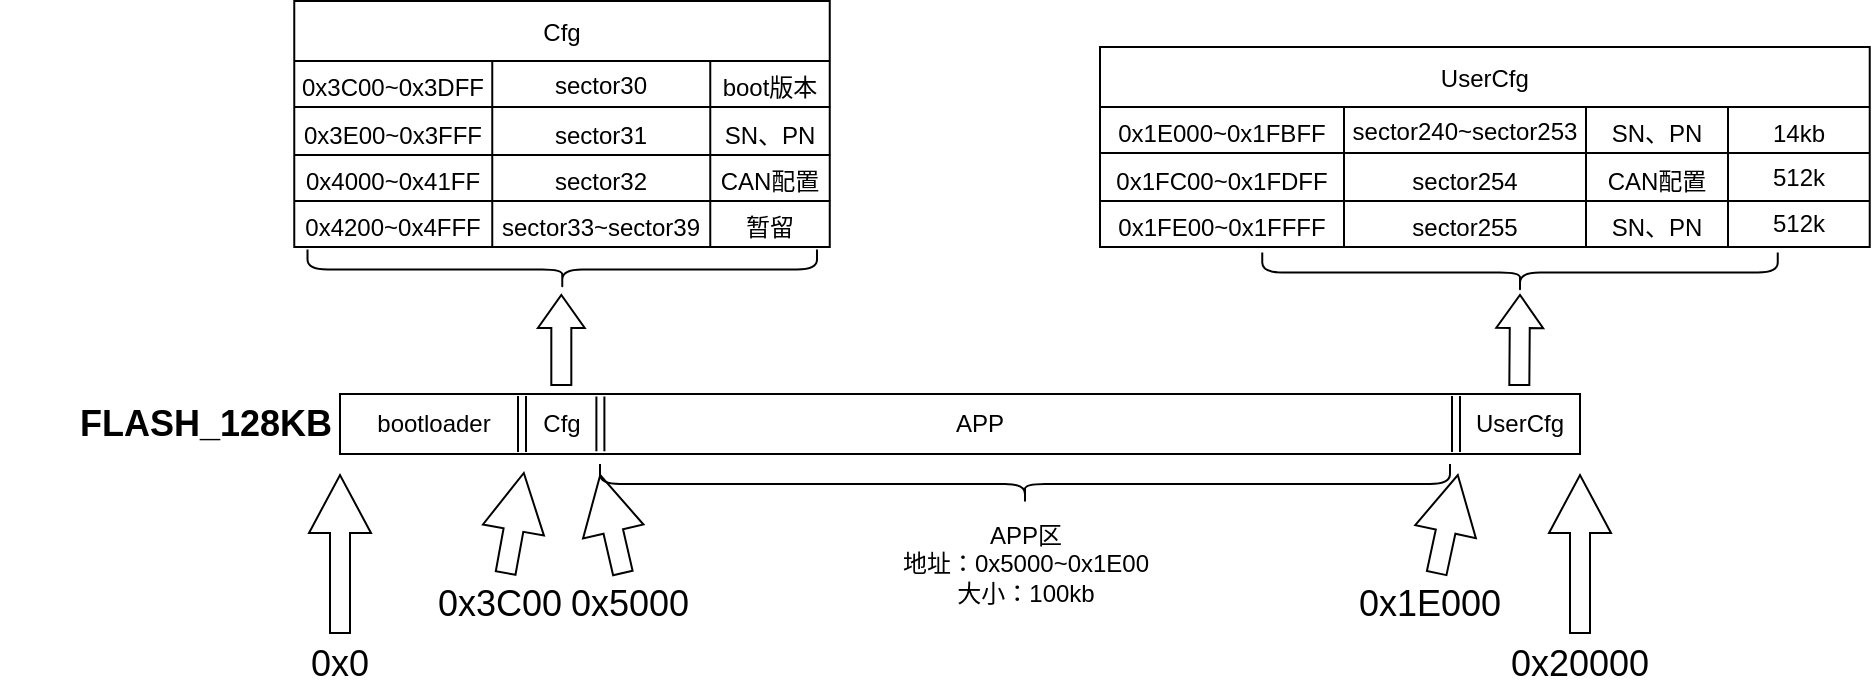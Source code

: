 <mxfile version="26.0.5">
  <diagram name="第 1 页" id="LOiiT-unrX2Uw0yE5oOl">
    <mxGraphModel dx="989" dy="509" grid="1" gridSize="10" guides="1" tooltips="1" connect="1" arrows="1" fold="1" page="1" pageScale="1" pageWidth="2000" pageHeight="2000" math="0" shadow="0">
      <root>
        <mxCell id="0" />
        <mxCell id="1" parent="0" />
        <mxCell id="IYtFgDfIM9FLVhiezO-n-1" value="" style="rounded=0;whiteSpace=wrap;html=1;" vertex="1" parent="1">
          <mxGeometry x="180" y="540" width="620" height="30" as="geometry" />
        </mxCell>
        <mxCell id="IYtFgDfIM9FLVhiezO-n-2" value="&lt;b&gt;&lt;font style=&quot;font-size: 18px;&quot;&gt;FLASH_128KB&lt;/font&gt;&lt;/b&gt;" style="text;html=1;align=center;verticalAlign=middle;whiteSpace=wrap;rounded=0;" vertex="1" parent="1">
          <mxGeometry x="10" y="525" width="206" height="60" as="geometry" />
        </mxCell>
        <mxCell id="IYtFgDfIM9FLVhiezO-n-3" value="" style="shape=flexArrow;endArrow=classic;html=1;rounded=0;width=10;endSize=9.33;" edge="1" parent="1">
          <mxGeometry width="50" height="50" relative="1" as="geometry">
            <mxPoint x="180" y="660" as="sourcePoint" />
            <mxPoint x="180" y="580" as="targetPoint" />
          </mxGeometry>
        </mxCell>
        <mxCell id="IYtFgDfIM9FLVhiezO-n-4" value="" style="shape=flexArrow;endArrow=classic;html=1;rounded=0;width=10;endSize=9.33;" edge="1" parent="1">
          <mxGeometry width="50" height="50" relative="1" as="geometry">
            <mxPoint x="800" y="660" as="sourcePoint" />
            <mxPoint x="800" y="580" as="targetPoint" />
          </mxGeometry>
        </mxCell>
        <mxCell id="IYtFgDfIM9FLVhiezO-n-5" value="&lt;font style=&quot;font-size: 18px;&quot;&gt;0x0&lt;/font&gt;" style="text;html=1;align=center;verticalAlign=middle;whiteSpace=wrap;rounded=0;" vertex="1" parent="1">
          <mxGeometry x="150" y="660" width="60" height="30" as="geometry" />
        </mxCell>
        <mxCell id="IYtFgDfIM9FLVhiezO-n-6" value="&lt;font style=&quot;font-size: 18px;&quot;&gt;0x20000&lt;/font&gt;" style="text;html=1;align=center;verticalAlign=middle;whiteSpace=wrap;rounded=0;" vertex="1" parent="1">
          <mxGeometry x="750" y="660" width="100" height="30" as="geometry" />
        </mxCell>
        <mxCell id="IYtFgDfIM9FLVhiezO-n-7" value="" style="shape=flexArrow;endArrow=classic;html=1;rounded=0;width=10;endSize=9.33;" edge="1" parent="1" source="IYtFgDfIM9FLVhiezO-n-8">
          <mxGeometry width="50" height="50" relative="1" as="geometry">
            <mxPoint x="310" y="660" as="sourcePoint" />
            <mxPoint x="310" y="580" as="targetPoint" />
          </mxGeometry>
        </mxCell>
        <mxCell id="IYtFgDfIM9FLVhiezO-n-9" value="" style="endArrow=none;html=1;rounded=0;entryX=0.208;entryY=1.1;entryDx=0;entryDy=0;entryPerimeter=0;" edge="1" parent="1" source="IYtFgDfIM9FLVhiezO-n-1">
          <mxGeometry width="50" height="50" relative="1" as="geometry">
            <mxPoint x="430" y="677" as="sourcePoint" />
            <mxPoint x="308.96" y="570" as="targetPoint" />
          </mxGeometry>
        </mxCell>
        <mxCell id="IYtFgDfIM9FLVhiezO-n-11" value="" style="shape=link;html=1;rounded=0;entryX=0.21;entryY=0.956;entryDx=0;entryDy=0;entryPerimeter=0;exitX=0.21;exitY=0.042;exitDx=0;exitDy=0;exitPerimeter=0;" edge="1" parent="1" source="IYtFgDfIM9FLVhiezO-n-1" target="IYtFgDfIM9FLVhiezO-n-1">
          <mxGeometry width="100" relative="1" as="geometry">
            <mxPoint x="270" y="550" as="sourcePoint" />
            <mxPoint x="370" y="550" as="targetPoint" />
            <Array as="points" />
          </mxGeometry>
        </mxCell>
        <mxCell id="IYtFgDfIM9FLVhiezO-n-12" value="" style="shape=flexArrow;endArrow=classic;html=1;rounded=0;endWidth=12.414;endSize=5.159;" edge="1" parent="1">
          <mxGeometry width="50" height="50" relative="1" as="geometry">
            <mxPoint x="290.66" y="536" as="sourcePoint" />
            <mxPoint x="290.66" y="490" as="targetPoint" />
          </mxGeometry>
        </mxCell>
        <mxCell id="IYtFgDfIM9FLVhiezO-n-13" value="" style="shape=curlyBracket;whiteSpace=wrap;html=1;rounded=1;flipH=1;labelPosition=right;verticalLabelPosition=middle;align=left;verticalAlign=middle;rotation=90;" vertex="1" parent="1">
          <mxGeometry x="281.13" y="350.38" width="20" height="254.75" as="geometry" />
        </mxCell>
        <mxCell id="IYtFgDfIM9FLVhiezO-n-15" value="" style="shape=flexArrow;endArrow=classic;html=1;rounded=0;width=10;endSize=9.33;" edge="1" parent="1" source="IYtFgDfIM9FLVhiezO-n-17">
          <mxGeometry width="50" height="50" relative="1" as="geometry">
            <mxPoint x="272" y="659" as="sourcePoint" />
            <mxPoint x="272" y="579" as="targetPoint" />
          </mxGeometry>
        </mxCell>
        <mxCell id="IYtFgDfIM9FLVhiezO-n-16" value="" style="shape=flexArrow;endArrow=classic;html=1;rounded=0;width=10;endSize=9.33;" edge="1" parent="1" target="IYtFgDfIM9FLVhiezO-n-8">
          <mxGeometry width="50" height="50" relative="1" as="geometry">
            <mxPoint x="310" y="660" as="sourcePoint" />
            <mxPoint x="310" y="580" as="targetPoint" />
          </mxGeometry>
        </mxCell>
        <mxCell id="IYtFgDfIM9FLVhiezO-n-8" value="&lt;font style=&quot;font-size: 18px;&quot;&gt;0x5000&lt;/font&gt;" style="text;html=1;align=center;verticalAlign=middle;whiteSpace=wrap;rounded=0;" vertex="1" parent="1">
          <mxGeometry x="290" y="630" width="70" height="30" as="geometry" />
        </mxCell>
        <mxCell id="IYtFgDfIM9FLVhiezO-n-17" value="&lt;font style=&quot;font-size: 18px;&quot;&gt;0x3C00&lt;/font&gt;" style="text;html=1;align=center;verticalAlign=middle;whiteSpace=wrap;rounded=0;" vertex="1" parent="1">
          <mxGeometry x="230" y="630" width="60" height="30" as="geometry" />
        </mxCell>
        <mxCell id="IYtFgDfIM9FLVhiezO-n-19" value="" style="shape=link;html=1;rounded=0;entryX=0.21;entryY=0.956;entryDx=0;entryDy=0;entryPerimeter=0;exitX=0.21;exitY=0.042;exitDx=0;exitDy=0;exitPerimeter=0;" edge="1" parent="1">
          <mxGeometry width="100" relative="1" as="geometry">
            <mxPoint x="271" y="541" as="sourcePoint" />
            <mxPoint x="271" y="569" as="targetPoint" />
            <Array as="points" />
          </mxGeometry>
        </mxCell>
        <mxCell id="IYtFgDfIM9FLVhiezO-n-20" value="bootloader" style="text;html=1;align=center;verticalAlign=middle;whiteSpace=wrap;rounded=0;" vertex="1" parent="1">
          <mxGeometry x="194" y="540" width="66" height="30" as="geometry" />
        </mxCell>
        <mxCell id="IYtFgDfIM9FLVhiezO-n-21" value="Cfg" style="text;html=1;align=center;verticalAlign=middle;whiteSpace=wrap;rounded=0;" vertex="1" parent="1">
          <mxGeometry x="271" y="540" width="40" height="30" as="geometry" />
        </mxCell>
        <mxCell id="IYtFgDfIM9FLVhiezO-n-25" value="" style="shape=flexArrow;endArrow=classic;html=1;rounded=0;width=10;endSize=9.33;" edge="1" parent="1" source="IYtFgDfIM9FLVhiezO-n-23">
          <mxGeometry width="50" height="50" relative="1" as="geometry">
            <mxPoint x="739" y="660" as="sourcePoint" />
            <mxPoint x="739" y="580" as="targetPoint" />
          </mxGeometry>
        </mxCell>
        <mxCell id="IYtFgDfIM9FLVhiezO-n-28" value="" style="shape=flexArrow;endArrow=classic;html=1;rounded=0;width=10;endSize=9.33;" edge="1" parent="1" target="IYtFgDfIM9FLVhiezO-n-23">
          <mxGeometry width="50" height="50" relative="1" as="geometry">
            <mxPoint x="739" y="660" as="sourcePoint" />
            <mxPoint x="739" y="580" as="targetPoint" />
          </mxGeometry>
        </mxCell>
        <mxCell id="IYtFgDfIM9FLVhiezO-n-23" value="&lt;font style=&quot;font-size: 18px;&quot;&gt;0x1E000&lt;/font&gt;" style="text;html=1;align=center;verticalAlign=middle;whiteSpace=wrap;rounded=0;" vertex="1" parent="1">
          <mxGeometry x="690" y="630" width="70" height="30" as="geometry" />
        </mxCell>
        <mxCell id="IYtFgDfIM9FLVhiezO-n-29" value="" style="shape=link;html=1;rounded=0;entryX=0.21;entryY=0.956;entryDx=0;entryDy=0;entryPerimeter=0;exitX=0.21;exitY=0.042;exitDx=0;exitDy=0;exitPerimeter=0;" edge="1" parent="1">
          <mxGeometry width="100" relative="1" as="geometry">
            <mxPoint x="738" y="541" as="sourcePoint" />
            <mxPoint x="738" y="569" as="targetPoint" />
            <Array as="points" />
          </mxGeometry>
        </mxCell>
        <mxCell id="IYtFgDfIM9FLVhiezO-n-30" value="" style="shape=flexArrow;endArrow=classic;html=1;rounded=0;endWidth=12.414;endSize=5.159;" edge="1" parent="1">
          <mxGeometry width="50" height="50" relative="1" as="geometry">
            <mxPoint x="769.66" y="536" as="sourcePoint" />
            <mxPoint x="770" y="490" as="targetPoint" />
          </mxGeometry>
        </mxCell>
        <mxCell id="IYtFgDfIM9FLVhiezO-n-31" value="" style="shape=curlyBracket;whiteSpace=wrap;html=1;rounded=1;flipH=1;labelPosition=right;verticalLabelPosition=middle;align=left;verticalAlign=middle;rotation=90;" vertex="1" parent="1">
          <mxGeometry x="760" y="350.38" width="20" height="257.75" as="geometry" />
        </mxCell>
        <mxCell id="IYtFgDfIM9FLVhiezO-n-33" value="UserCfg" style="text;html=1;align=center;verticalAlign=middle;whiteSpace=wrap;rounded=0;" vertex="1" parent="1">
          <mxGeometry x="750" y="540" width="40" height="30" as="geometry" />
        </mxCell>
        <mxCell id="IYtFgDfIM9FLVhiezO-n-34" value="APP" style="text;html=1;align=center;verticalAlign=middle;whiteSpace=wrap;rounded=0;" vertex="1" parent="1">
          <mxGeometry x="470" y="540" width="60" height="30" as="geometry" />
        </mxCell>
        <mxCell id="IYtFgDfIM9FLVhiezO-n-35" value="" style="shape=curlyBracket;whiteSpace=wrap;html=1;rounded=1;labelPosition=left;verticalLabelPosition=middle;align=right;verticalAlign=middle;rotation=-90;" vertex="1" parent="1">
          <mxGeometry x="512.5" y="372.5" width="20" height="425" as="geometry" />
        </mxCell>
        <mxCell id="IYtFgDfIM9FLVhiezO-n-48" value="Cfg" style="shape=table;startSize=30;container=1;collapsible=0;childLayout=tableLayout;strokeColor=default;fontSize=12;" vertex="1" parent="1">
          <mxGeometry x="157.13" y="343.5" width="267.75" height="123" as="geometry" />
        </mxCell>
        <mxCell id="IYtFgDfIM9FLVhiezO-n-49" value="" style="shape=tableRow;horizontal=0;startSize=0;swimlaneHead=0;swimlaneBody=0;strokeColor=inherit;top=0;left=0;bottom=0;right=0;collapsible=0;dropTarget=0;fillColor=none;points=[[0,0.5],[1,0.5]];portConstraint=eastwest;fontSize=16;" vertex="1" parent="IYtFgDfIM9FLVhiezO-n-48">
          <mxGeometry y="30" width="267.75" height="23" as="geometry" />
        </mxCell>
        <mxCell id="IYtFgDfIM9FLVhiezO-n-50" value="&lt;font style=&quot;font-size: 12px;&quot;&gt;0x3C00~0x3DFF&lt;/font&gt;" style="shape=partialRectangle;html=1;whiteSpace=wrap;connectable=0;strokeColor=inherit;overflow=hidden;fillColor=none;top=0;left=0;bottom=0;right=0;pointerEvents=1;fontSize=16;" vertex="1" parent="IYtFgDfIM9FLVhiezO-n-49">
          <mxGeometry width="99" height="23" as="geometry">
            <mxRectangle width="99" height="23" as="alternateBounds" />
          </mxGeometry>
        </mxCell>
        <mxCell id="IYtFgDfIM9FLVhiezO-n-51" value="&lt;font style=&quot;font-size: 12px;&quot;&gt;sector30&lt;/font&gt;" style="shape=partialRectangle;html=1;whiteSpace=wrap;connectable=0;strokeColor=inherit;overflow=hidden;fillColor=none;top=0;left=0;bottom=0;right=0;pointerEvents=1;fontSize=13;" vertex="1" parent="IYtFgDfIM9FLVhiezO-n-49">
          <mxGeometry x="99" width="109" height="23" as="geometry">
            <mxRectangle width="109" height="23" as="alternateBounds" />
          </mxGeometry>
        </mxCell>
        <mxCell id="IYtFgDfIM9FLVhiezO-n-52" value="&lt;font style=&quot;font-size: 12px;&quot;&gt;boot版本&lt;/font&gt;" style="shape=partialRectangle;html=1;whiteSpace=wrap;connectable=0;strokeColor=inherit;overflow=hidden;fillColor=none;top=0;left=0;bottom=0;right=0;pointerEvents=1;fontSize=16;" vertex="1" parent="IYtFgDfIM9FLVhiezO-n-49">
          <mxGeometry x="208" width="60" height="23" as="geometry">
            <mxRectangle width="60" height="23" as="alternateBounds" />
          </mxGeometry>
        </mxCell>
        <mxCell id="IYtFgDfIM9FLVhiezO-n-53" value="" style="shape=tableRow;horizontal=0;startSize=0;swimlaneHead=0;swimlaneBody=0;strokeColor=inherit;top=0;left=0;bottom=0;right=0;collapsible=0;dropTarget=0;fillColor=none;points=[[0,0.5],[1,0.5]];portConstraint=eastwest;fontSize=16;" vertex="1" parent="IYtFgDfIM9FLVhiezO-n-48">
          <mxGeometry y="53" width="267.75" height="24" as="geometry" />
        </mxCell>
        <mxCell id="IYtFgDfIM9FLVhiezO-n-54" value="&lt;font style=&quot;font-size: 12px;&quot;&gt;0x3E00~0x3FFF&lt;/font&gt;" style="shape=partialRectangle;html=1;whiteSpace=wrap;connectable=0;strokeColor=inherit;overflow=hidden;fillColor=none;top=0;left=0;bottom=0;right=0;pointerEvents=1;fontSize=16;" vertex="1" parent="IYtFgDfIM9FLVhiezO-n-53">
          <mxGeometry width="99" height="24" as="geometry">
            <mxRectangle width="99" height="24" as="alternateBounds" />
          </mxGeometry>
        </mxCell>
        <mxCell id="IYtFgDfIM9FLVhiezO-n-55" value="&lt;font style=&quot;font-size: 12px;&quot;&gt;sector31&lt;/font&gt;" style="shape=partialRectangle;html=1;whiteSpace=wrap;connectable=0;strokeColor=inherit;overflow=hidden;fillColor=none;top=0;left=0;bottom=0;right=0;pointerEvents=1;fontSize=16;" vertex="1" parent="IYtFgDfIM9FLVhiezO-n-53">
          <mxGeometry x="99" width="109" height="24" as="geometry">
            <mxRectangle width="109" height="24" as="alternateBounds" />
          </mxGeometry>
        </mxCell>
        <mxCell id="IYtFgDfIM9FLVhiezO-n-56" value="&lt;font style=&quot;font-size: 12px;&quot;&gt;SN、PN&lt;/font&gt;" style="shape=partialRectangle;html=1;whiteSpace=wrap;connectable=0;strokeColor=inherit;overflow=hidden;fillColor=none;top=0;left=0;bottom=0;right=0;pointerEvents=1;fontSize=16;" vertex="1" parent="IYtFgDfIM9FLVhiezO-n-53">
          <mxGeometry x="208" width="60" height="24" as="geometry">
            <mxRectangle width="60" height="24" as="alternateBounds" />
          </mxGeometry>
        </mxCell>
        <mxCell id="IYtFgDfIM9FLVhiezO-n-57" value="" style="shape=tableRow;horizontal=0;startSize=0;swimlaneHead=0;swimlaneBody=0;strokeColor=inherit;top=0;left=0;bottom=0;right=0;collapsible=0;dropTarget=0;fillColor=none;points=[[0,0.5],[1,0.5]];portConstraint=eastwest;fontSize=16;" vertex="1" parent="IYtFgDfIM9FLVhiezO-n-48">
          <mxGeometry y="77" width="267.75" height="23" as="geometry" />
        </mxCell>
        <mxCell id="IYtFgDfIM9FLVhiezO-n-58" value="&lt;font style=&quot;font-size: 12px;&quot;&gt;0x4000~0x41FF&lt;/font&gt;" style="shape=partialRectangle;html=1;whiteSpace=wrap;connectable=0;strokeColor=inherit;overflow=hidden;fillColor=none;top=0;left=0;bottom=0;right=0;pointerEvents=1;fontSize=16;" vertex="1" parent="IYtFgDfIM9FLVhiezO-n-57">
          <mxGeometry width="99" height="23" as="geometry">
            <mxRectangle width="99" height="23" as="alternateBounds" />
          </mxGeometry>
        </mxCell>
        <mxCell id="IYtFgDfIM9FLVhiezO-n-59" value="&lt;font style=&quot;font-size: 12px;&quot;&gt;sector32&lt;/font&gt;" style="shape=partialRectangle;html=1;whiteSpace=wrap;connectable=0;strokeColor=inherit;overflow=hidden;fillColor=none;top=0;left=0;bottom=0;right=0;pointerEvents=1;fontSize=16;" vertex="1" parent="IYtFgDfIM9FLVhiezO-n-57">
          <mxGeometry x="99" width="109" height="23" as="geometry">
            <mxRectangle width="109" height="23" as="alternateBounds" />
          </mxGeometry>
        </mxCell>
        <mxCell id="IYtFgDfIM9FLVhiezO-n-60" value="&lt;font style=&quot;font-size: 12px;&quot;&gt;CAN配置&lt;/font&gt;" style="shape=partialRectangle;html=1;whiteSpace=wrap;connectable=0;strokeColor=inherit;overflow=hidden;fillColor=none;top=0;left=0;bottom=0;right=0;pointerEvents=1;fontSize=16;" vertex="1" parent="IYtFgDfIM9FLVhiezO-n-57">
          <mxGeometry x="208" width="60" height="23" as="geometry">
            <mxRectangle width="60" height="23" as="alternateBounds" />
          </mxGeometry>
        </mxCell>
        <mxCell id="IYtFgDfIM9FLVhiezO-n-65" style="shape=tableRow;horizontal=0;startSize=0;swimlaneHead=0;swimlaneBody=0;strokeColor=inherit;top=0;left=0;bottom=0;right=0;collapsible=0;dropTarget=0;fillColor=none;points=[[0,0.5],[1,0.5]];portConstraint=eastwest;fontSize=16;" vertex="1" parent="IYtFgDfIM9FLVhiezO-n-48">
          <mxGeometry y="100" width="267.75" height="23" as="geometry" />
        </mxCell>
        <mxCell id="IYtFgDfIM9FLVhiezO-n-66" value="&lt;font style=&quot;font-size: 12px;&quot;&gt;0x4200~0x4FFF&lt;/font&gt;" style="shape=partialRectangle;html=1;whiteSpace=wrap;connectable=0;strokeColor=inherit;overflow=hidden;fillColor=none;top=0;left=0;bottom=0;right=0;pointerEvents=1;fontSize=16;" vertex="1" parent="IYtFgDfIM9FLVhiezO-n-65">
          <mxGeometry width="99" height="23" as="geometry">
            <mxRectangle width="99" height="23" as="alternateBounds" />
          </mxGeometry>
        </mxCell>
        <mxCell id="IYtFgDfIM9FLVhiezO-n-67" value="&lt;font style=&quot;font-size: 12px;&quot;&gt;sector33~sector39&lt;/font&gt;" style="shape=partialRectangle;html=1;whiteSpace=wrap;connectable=0;strokeColor=inherit;overflow=hidden;fillColor=none;top=0;left=0;bottom=0;right=0;pointerEvents=1;fontSize=16;" vertex="1" parent="IYtFgDfIM9FLVhiezO-n-65">
          <mxGeometry x="99" width="109" height="23" as="geometry">
            <mxRectangle width="109" height="23" as="alternateBounds" />
          </mxGeometry>
        </mxCell>
        <mxCell id="IYtFgDfIM9FLVhiezO-n-68" value="&lt;font style=&quot;font-size: 12px;&quot;&gt;暂留&lt;/font&gt;" style="shape=partialRectangle;html=1;whiteSpace=wrap;connectable=0;strokeColor=inherit;overflow=hidden;fillColor=none;top=0;left=0;bottom=0;right=0;pointerEvents=1;fontSize=16;" vertex="1" parent="IYtFgDfIM9FLVhiezO-n-65">
          <mxGeometry x="208" width="60" height="23" as="geometry">
            <mxRectangle width="60" height="23" as="alternateBounds" />
          </mxGeometry>
        </mxCell>
        <mxCell id="IYtFgDfIM9FLVhiezO-n-36" value="APP区&lt;div&gt;地址：0x5000~0x1E00&lt;/div&gt;&lt;div&gt;大小：100kb&lt;/div&gt;" style="text;html=1;align=center;verticalAlign=middle;whiteSpace=wrap;rounded=0;" vertex="1" parent="1">
          <mxGeometry x="432.5" y="590" width="180" height="70" as="geometry" />
        </mxCell>
        <mxCell id="IYtFgDfIM9FLVhiezO-n-81" value="UserCfg" style="shape=table;startSize=30;container=1;collapsible=0;childLayout=tableLayout;strokeColor=default;fontSize=12;" vertex="1" parent="1">
          <mxGeometry x="560" y="366.5" width="384.87" height="100" as="geometry" />
        </mxCell>
        <mxCell id="IYtFgDfIM9FLVhiezO-n-82" value="" style="shape=tableRow;horizontal=0;startSize=0;swimlaneHead=0;swimlaneBody=0;strokeColor=inherit;top=0;left=0;bottom=0;right=0;collapsible=0;dropTarget=0;fillColor=none;points=[[0,0.5],[1,0.5]];portConstraint=eastwest;fontSize=16;" vertex="1" parent="IYtFgDfIM9FLVhiezO-n-81">
          <mxGeometry y="30" width="384.87" height="23" as="geometry" />
        </mxCell>
        <mxCell id="IYtFgDfIM9FLVhiezO-n-83" value="&lt;span style=&quot;font-size: 12px;&quot;&gt;0x1E000~0x1FBFF&lt;/span&gt;" style="shape=partialRectangle;html=1;whiteSpace=wrap;connectable=0;strokeColor=inherit;overflow=hidden;fillColor=none;top=0;left=0;bottom=0;right=0;pointerEvents=1;fontSize=16;" vertex="1" parent="IYtFgDfIM9FLVhiezO-n-82">
          <mxGeometry width="122" height="23" as="geometry">
            <mxRectangle width="122" height="23" as="alternateBounds" />
          </mxGeometry>
        </mxCell>
        <mxCell id="IYtFgDfIM9FLVhiezO-n-84" value="&lt;span style=&quot;font-size: 12px;&quot;&gt;sector240~sector253&lt;/span&gt;" style="shape=partialRectangle;html=1;whiteSpace=wrap;connectable=0;strokeColor=inherit;overflow=hidden;fillColor=none;top=0;left=0;bottom=0;right=0;pointerEvents=1;fontSize=13;" vertex="1" parent="IYtFgDfIM9FLVhiezO-n-82">
          <mxGeometry x="122" width="121" height="23" as="geometry">
            <mxRectangle width="121" height="23" as="alternateBounds" />
          </mxGeometry>
        </mxCell>
        <mxCell id="IYtFgDfIM9FLVhiezO-n-85" value="&lt;span style=&quot;font-size: 12px;&quot;&gt;SN、PN&lt;/span&gt;" style="shape=partialRectangle;html=1;whiteSpace=wrap;connectable=0;strokeColor=inherit;overflow=hidden;fillColor=none;top=0;left=0;bottom=0;right=0;pointerEvents=1;fontSize=16;" vertex="1" parent="IYtFgDfIM9FLVhiezO-n-82">
          <mxGeometry x="243" width="71" height="23" as="geometry">
            <mxRectangle width="71" height="23" as="alternateBounds" />
          </mxGeometry>
        </mxCell>
        <mxCell id="IYtFgDfIM9FLVhiezO-n-123" value="&lt;font style=&quot;font-size: 12px;&quot;&gt;14kb&lt;/font&gt;" style="shape=partialRectangle;html=1;whiteSpace=wrap;connectable=0;strokeColor=inherit;overflow=hidden;fillColor=none;top=0;left=0;bottom=0;right=0;pointerEvents=1;fontSize=16;" vertex="1" parent="IYtFgDfIM9FLVhiezO-n-82">
          <mxGeometry x="314" width="71" height="23" as="geometry">
            <mxRectangle width="71" height="23" as="alternateBounds" />
          </mxGeometry>
        </mxCell>
        <mxCell id="IYtFgDfIM9FLVhiezO-n-86" value="" style="shape=tableRow;horizontal=0;startSize=0;swimlaneHead=0;swimlaneBody=0;strokeColor=inherit;top=0;left=0;bottom=0;right=0;collapsible=0;dropTarget=0;fillColor=none;points=[[0,0.5],[1,0.5]];portConstraint=eastwest;fontSize=16;" vertex="1" parent="IYtFgDfIM9FLVhiezO-n-81">
          <mxGeometry y="53" width="384.87" height="24" as="geometry" />
        </mxCell>
        <mxCell id="IYtFgDfIM9FLVhiezO-n-87" value="&lt;span style=&quot;font-size: 12px;&quot;&gt;0x1FC00~0x1FDFF&lt;/span&gt;" style="shape=partialRectangle;html=1;whiteSpace=wrap;connectable=0;strokeColor=inherit;overflow=hidden;fillColor=none;top=0;left=0;bottom=0;right=0;pointerEvents=1;fontSize=16;" vertex="1" parent="IYtFgDfIM9FLVhiezO-n-86">
          <mxGeometry width="122" height="24" as="geometry">
            <mxRectangle width="122" height="24" as="alternateBounds" />
          </mxGeometry>
        </mxCell>
        <mxCell id="IYtFgDfIM9FLVhiezO-n-88" value="&lt;span style=&quot;font-size: 12px;&quot;&gt;sector254&lt;/span&gt;" style="shape=partialRectangle;html=1;whiteSpace=wrap;connectable=0;strokeColor=inherit;overflow=hidden;fillColor=none;top=0;left=0;bottom=0;right=0;pointerEvents=1;fontSize=16;" vertex="1" parent="IYtFgDfIM9FLVhiezO-n-86">
          <mxGeometry x="122" width="121" height="24" as="geometry">
            <mxRectangle width="121" height="24" as="alternateBounds" />
          </mxGeometry>
        </mxCell>
        <mxCell id="IYtFgDfIM9FLVhiezO-n-89" value="&lt;span style=&quot;font-size: 12px;&quot;&gt;CAN配置&lt;/span&gt;" style="shape=partialRectangle;html=1;whiteSpace=wrap;connectable=0;strokeColor=inherit;overflow=hidden;fillColor=none;top=0;left=0;bottom=0;right=0;pointerEvents=1;fontSize=16;" vertex="1" parent="IYtFgDfIM9FLVhiezO-n-86">
          <mxGeometry x="243" width="71" height="24" as="geometry">
            <mxRectangle width="71" height="24" as="alternateBounds" />
          </mxGeometry>
        </mxCell>
        <mxCell id="IYtFgDfIM9FLVhiezO-n-124" value="512k" style="shape=partialRectangle;html=1;whiteSpace=wrap;connectable=0;strokeColor=inherit;overflow=hidden;fillColor=none;top=0;left=0;bottom=0;right=0;pointerEvents=1;fontSize=12;" vertex="1" parent="IYtFgDfIM9FLVhiezO-n-86">
          <mxGeometry x="314" width="71" height="24" as="geometry">
            <mxRectangle width="71" height="24" as="alternateBounds" />
          </mxGeometry>
        </mxCell>
        <mxCell id="IYtFgDfIM9FLVhiezO-n-90" value="" style="shape=tableRow;horizontal=0;startSize=0;swimlaneHead=0;swimlaneBody=0;strokeColor=inherit;top=0;left=0;bottom=0;right=0;collapsible=0;dropTarget=0;fillColor=none;points=[[0,0.5],[1,0.5]];portConstraint=eastwest;fontSize=16;" vertex="1" parent="IYtFgDfIM9FLVhiezO-n-81">
          <mxGeometry y="77" width="384.87" height="23" as="geometry" />
        </mxCell>
        <mxCell id="IYtFgDfIM9FLVhiezO-n-91" value="&lt;span style=&quot;font-size: 12px;&quot;&gt;0x1FE00~0x1FFFF&lt;/span&gt;" style="shape=partialRectangle;html=1;whiteSpace=wrap;connectable=0;strokeColor=inherit;overflow=hidden;fillColor=none;top=0;left=0;bottom=0;right=0;pointerEvents=1;fontSize=16;" vertex="1" parent="IYtFgDfIM9FLVhiezO-n-90">
          <mxGeometry width="122" height="23" as="geometry">
            <mxRectangle width="122" height="23" as="alternateBounds" />
          </mxGeometry>
        </mxCell>
        <mxCell id="IYtFgDfIM9FLVhiezO-n-92" value="&lt;span style=&quot;font-size: 12px;&quot;&gt;sector255&lt;/span&gt;" style="shape=partialRectangle;html=1;whiteSpace=wrap;connectable=0;strokeColor=inherit;overflow=hidden;fillColor=none;top=0;left=0;bottom=0;right=0;pointerEvents=1;fontSize=16;" vertex="1" parent="IYtFgDfIM9FLVhiezO-n-90">
          <mxGeometry x="122" width="121" height="23" as="geometry">
            <mxRectangle width="121" height="23" as="alternateBounds" />
          </mxGeometry>
        </mxCell>
        <mxCell id="IYtFgDfIM9FLVhiezO-n-93" value="&lt;span style=&quot;font-size: 12px;&quot;&gt;SN、PN&lt;/span&gt;" style="shape=partialRectangle;html=1;whiteSpace=wrap;connectable=0;strokeColor=inherit;overflow=hidden;fillColor=none;top=0;left=0;bottom=0;right=0;pointerEvents=1;fontSize=16;" vertex="1" parent="IYtFgDfIM9FLVhiezO-n-90">
          <mxGeometry x="243" width="71" height="23" as="geometry">
            <mxRectangle width="71" height="23" as="alternateBounds" />
          </mxGeometry>
        </mxCell>
        <mxCell id="IYtFgDfIM9FLVhiezO-n-125" value="512k" style="shape=partialRectangle;html=1;whiteSpace=wrap;connectable=0;strokeColor=inherit;overflow=hidden;fillColor=none;top=0;left=0;bottom=0;right=0;pointerEvents=1;fontSize=12;" vertex="1" parent="IYtFgDfIM9FLVhiezO-n-90">
          <mxGeometry x="314" width="71" height="23" as="geometry">
            <mxRectangle width="71" height="23" as="alternateBounds" />
          </mxGeometry>
        </mxCell>
      </root>
    </mxGraphModel>
  </diagram>
</mxfile>
